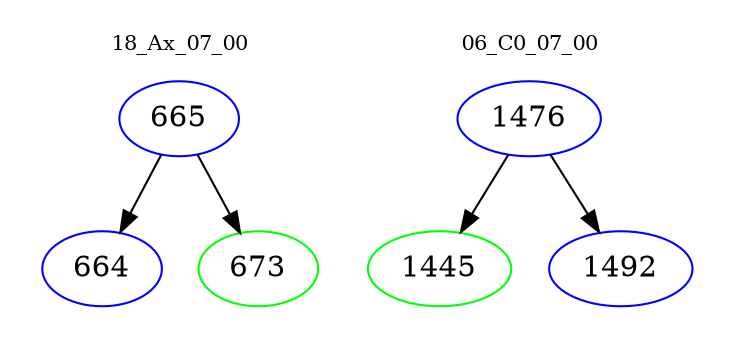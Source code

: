 digraph{
subgraph cluster_0 {
color = white
label = "18_Ax_07_00";
fontsize=10;
T0_665 [label="665", color="blue"]
T0_665 -> T0_664 [color="black"]
T0_664 [label="664", color="blue"]
T0_665 -> T0_673 [color="black"]
T0_673 [label="673", color="green"]
}
subgraph cluster_1 {
color = white
label = "06_C0_07_00";
fontsize=10;
T1_1476 [label="1476", color="blue"]
T1_1476 -> T1_1445 [color="black"]
T1_1445 [label="1445", color="green"]
T1_1476 -> T1_1492 [color="black"]
T1_1492 [label="1492", color="blue"]
}
}
